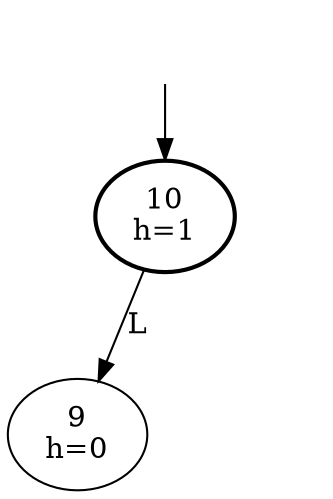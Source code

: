 digraph {
  DUMMY [style=invis];
  DUMMY -> 10;
  10 [penwidth=2];

  10 [label="10\nh=1"];

  10 -> 9 [label="L"];
  9 [label="9\nh=0"];



  10 -> R_10 [style=invis];
  R_10 [style=invis];

}

